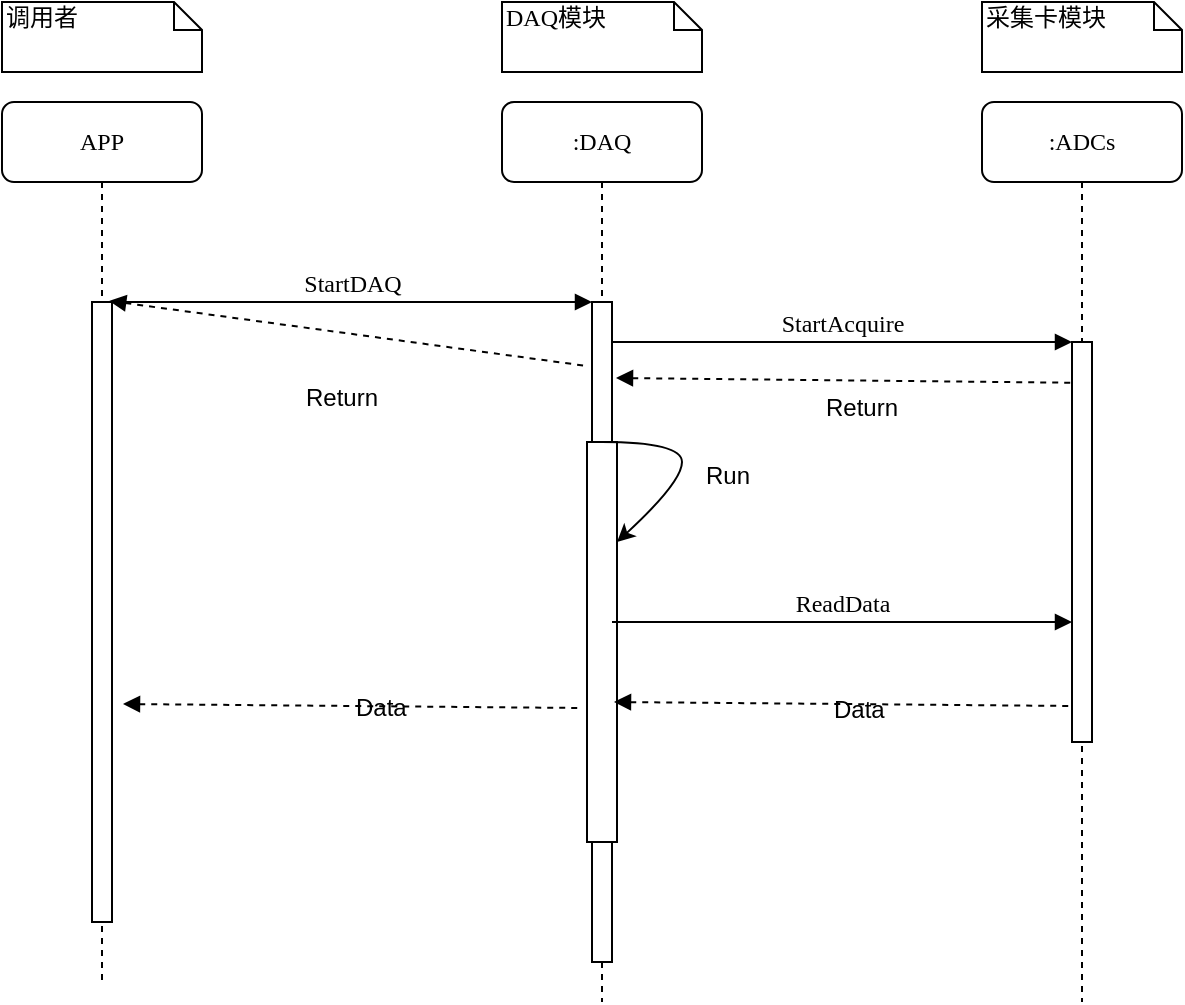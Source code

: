 <mxfile version="10.5.9" type="github"><diagram name="Page-1" id="13e1069c-82ec-6db2-03f1-153e76fe0fe0"><mxGraphModel dx="1302" dy="671" grid="1" gridSize="10" guides="1" tooltips="1" connect="1" arrows="1" fold="1" page="1" pageScale="1" pageWidth="1100" pageHeight="850" background="#ffffff" math="0" shadow="0"><root><mxCell id="0"/><mxCell id="1" parent="0"/><mxCell id="7baba1c4bc27f4b0-2" value=":DAQ" style="shape=umlLifeline;perimeter=lifelinePerimeter;whiteSpace=wrap;html=1;container=1;collapsible=0;recursiveResize=0;outlineConnect=0;rounded=1;shadow=0;comic=0;labelBackgroundColor=none;strokeColor=#000000;strokeWidth=1;fillColor=#FFFFFF;fontFamily=Verdana;fontSize=12;fontColor=#000000;align=center;" parent="1" vertex="1"><mxGeometry x="350" y="80" width="100" height="450" as="geometry"/></mxCell><mxCell id="7baba1c4bc27f4b0-10" value="" style="html=1;points=[];perimeter=orthogonalPerimeter;rounded=0;shadow=0;comic=0;labelBackgroundColor=none;strokeColor=#000000;strokeWidth=1;fillColor=#FFFFFF;fontFamily=Verdana;fontSize=12;fontColor=#000000;align=center;" parent="7baba1c4bc27f4b0-2" vertex="1"><mxGeometry x="45" y="100" width="10" height="330" as="geometry"/></mxCell><mxCell id="7baba1c4bc27f4b0-3" value=":ADCs" style="shape=umlLifeline;perimeter=lifelinePerimeter;whiteSpace=wrap;html=1;container=1;collapsible=0;recursiveResize=0;outlineConnect=0;rounded=1;shadow=0;comic=0;labelBackgroundColor=none;strokeColor=#000000;strokeWidth=1;fillColor=#FFFFFF;fontFamily=Verdana;fontSize=12;fontColor=#000000;align=center;" parent="1" vertex="1"><mxGeometry x="590" y="80" width="100" height="450" as="geometry"/></mxCell><mxCell id="7baba1c4bc27f4b0-13" value="" style="html=1;points=[];perimeter=orthogonalPerimeter;rounded=0;shadow=0;comic=0;labelBackgroundColor=none;strokeColor=#000000;strokeWidth=1;fillColor=#FFFFFF;fontFamily=Verdana;fontSize=12;fontColor=#000000;align=center;" parent="7baba1c4bc27f4b0-3" vertex="1"><mxGeometry x="45" y="120" width="10" height="200" as="geometry"/></mxCell><mxCell id="A0pg5nxh8vwBTdskbc_m-8" value="" style="endArrow=none;dashed=1;html=1;exitX=0.964;exitY=0.428;exitDx=0;exitDy=0;exitPerimeter=0;rounded=0;startArrow=block;startFill=1;entryX=0.148;entryY=0.102;entryDx=0;entryDy=0;entryPerimeter=0;" edge="1" parent="7baba1c4bc27f4b0-3" target="7baba1c4bc27f4b0-13"><mxGeometry width="50" height="50" relative="1" as="geometry"><mxPoint x="-183" y="138" as="sourcePoint"/><mxPoint x="40" y="142" as="targetPoint"/></mxGeometry></mxCell><mxCell id="7baba1c4bc27f4b0-8" value="APP&lt;br&gt;" style="shape=umlLifeline;perimeter=lifelinePerimeter;whiteSpace=wrap;html=1;container=1;collapsible=0;recursiveResize=0;outlineConnect=0;rounded=1;shadow=0;comic=0;labelBackgroundColor=none;strokeColor=#000000;strokeWidth=1;fillColor=#FFFFFF;fontFamily=Verdana;fontSize=12;fontColor=#000000;align=center;" parent="1" vertex="1"><mxGeometry x="100" y="80" width="100" height="440" as="geometry"/></mxCell><mxCell id="7baba1c4bc27f4b0-9" value="" style="html=1;points=[];perimeter=orthogonalPerimeter;rounded=0;shadow=0;comic=0;labelBackgroundColor=none;strokeColor=#000000;strokeWidth=1;fillColor=#FFFFFF;fontFamily=Verdana;fontSize=12;fontColor=#000000;align=center;" parent="7baba1c4bc27f4b0-8" vertex="1"><mxGeometry x="45" y="100" width="10" height="310" as="geometry"/></mxCell><mxCell id="7baba1c4bc27f4b0-11" value="StartDAQ" style="html=1;verticalAlign=bottom;endArrow=block;entryX=0;entryY=0;labelBackgroundColor=none;fontFamily=Verdana;fontSize=12;edgeStyle=elbowEdgeStyle;elbow=vertical;" parent="1" source="7baba1c4bc27f4b0-9" target="7baba1c4bc27f4b0-10" edge="1"><mxGeometry relative="1" as="geometry"><mxPoint x="220" y="190" as="sourcePoint"/></mxGeometry></mxCell><mxCell id="7baba1c4bc27f4b0-14" value="StartAcquire" style="html=1;verticalAlign=bottom;endArrow=block;entryX=0;entryY=0;labelBackgroundColor=none;fontFamily=Verdana;fontSize=12;edgeStyle=elbowEdgeStyle;elbow=vertical;" parent="1" source="7baba1c4bc27f4b0-10" target="7baba1c4bc27f4b0-13" edge="1"><mxGeometry relative="1" as="geometry"><mxPoint x="480" y="200" as="sourcePoint"/></mxGeometry></mxCell><mxCell id="7baba1c4bc27f4b0-40" value="调用者" style="shape=note;whiteSpace=wrap;html=1;size=14;verticalAlign=top;align=left;spacingTop=-6;rounded=0;shadow=0;comic=0;labelBackgroundColor=none;strokeColor=#000000;strokeWidth=1;fillColor=#FFFFFF;fontFamily=Verdana;fontSize=12;fontColor=#000000;" parent="1" vertex="1"><mxGeometry x="100" y="30" width="100" height="35" as="geometry"/></mxCell><mxCell id="7baba1c4bc27f4b0-41" value="DAQ模块" style="shape=note;whiteSpace=wrap;html=1;size=14;verticalAlign=top;align=left;spacingTop=-6;rounded=0;shadow=0;comic=0;labelBackgroundColor=none;strokeColor=#000000;strokeWidth=1;fillColor=#FFFFFF;fontFamily=Verdana;fontSize=12;fontColor=#000000;" parent="1" vertex="1"><mxGeometry x="350" y="30" width="100" height="35" as="geometry"/></mxCell><mxCell id="7baba1c4bc27f4b0-42" value="采集卡模块" style="shape=note;whiteSpace=wrap;html=1;size=14;verticalAlign=top;align=left;spacingTop=-6;rounded=0;shadow=0;comic=0;labelBackgroundColor=none;strokeColor=#000000;strokeWidth=1;fillColor=#FFFFFF;fontFamily=Verdana;fontSize=12;fontColor=#000000;" parent="1" vertex="1"><mxGeometry x="590" y="30" width="100" height="35" as="geometry"/></mxCell><mxCell id="A0pg5nxh8vwBTdskbc_m-1" value="" style="rounded=0;whiteSpace=wrap;html=1;" vertex="1" parent="1"><mxGeometry x="392.5" y="250" width="15" height="200" as="geometry"/></mxCell><mxCell id="A0pg5nxh8vwBTdskbc_m-10" value="" style="curved=1;endArrow=classic;html=1;entryX=1;entryY=0.25;entryDx=0;entryDy=0;exitX=0.5;exitY=0;exitDx=0;exitDy=0;exitPerimeter=0;" edge="1" parent="1" source="A0pg5nxh8vwBTdskbc_m-1" target="A0pg5nxh8vwBTdskbc_m-1"><mxGeometry width="50" height="50" relative="1" as="geometry"><mxPoint x="411" y="250" as="sourcePoint"/><mxPoint x="540" y="270" as="targetPoint"/><Array as="points"><mxPoint x="440" y="250"/><mxPoint x="440" y="270"/></Array></mxGeometry></mxCell><mxCell id="A0pg5nxh8vwBTdskbc_m-11" value="Run&lt;br&gt;" style="text;html=1;resizable=0;points=[];autosize=1;align=left;verticalAlign=top;spacingTop=-4;" vertex="1" parent="1"><mxGeometry x="450" y="257" width="40" height="10" as="geometry"/></mxCell><mxCell id="A0pg5nxh8vwBTdskbc_m-12" value="Return" style="text;html=1;resizable=0;points=[];autosize=1;align=left;verticalAlign=top;spacingTop=-4;" vertex="1" parent="1"><mxGeometry x="510" y="223" width="50" height="10" as="geometry"/></mxCell><mxCell id="A0pg5nxh8vwBTdskbc_m-13" value="" style="endArrow=none;dashed=1;html=1;exitX=0.536;exitY=0.226;exitDx=0;exitDy=0;exitPerimeter=0;rounded=0;startArrow=block;startFill=1;entryX=0.148;entryY=0.102;entryDx=0;entryDy=0;entryPerimeter=0;" edge="1" parent="1" source="7baba1c4bc27f4b0-8"><mxGeometry width="50" height="50" relative="1" as="geometry"><mxPoint x="163.5" y="210" as="sourcePoint"/><mxPoint x="392.5" y="212" as="targetPoint"/></mxGeometry></mxCell><mxCell id="A0pg5nxh8vwBTdskbc_m-14" value="Return" style="text;html=1;resizable=0;points=[];autosize=1;align=left;verticalAlign=top;spacingTop=-4;" vertex="1" parent="1"><mxGeometry x="250" y="218" width="50" height="10" as="geometry"/></mxCell><mxCell id="A0pg5nxh8vwBTdskbc_m-15" value="ReadData" style="html=1;verticalAlign=bottom;endArrow=block;entryX=0;entryY=0;labelBackgroundColor=none;fontFamily=Verdana;fontSize=12;edgeStyle=elbowEdgeStyle;elbow=vertical;" edge="1" parent="1"><mxGeometry relative="1" as="geometry"><mxPoint x="405" y="340" as="sourcePoint"/><mxPoint x="635" y="340" as="targetPoint"/></mxGeometry></mxCell><mxCell id="A0pg5nxh8vwBTdskbc_m-17" value="" style="endArrow=none;dashed=1;html=1;exitX=0.964;exitY=0.428;exitDx=0;exitDy=0;exitPerimeter=0;rounded=0;startArrow=block;startFill=1;entryX=0.148;entryY=0.102;entryDx=0;entryDy=0;entryPerimeter=0;" edge="1" parent="1"><mxGeometry width="50" height="50" relative="1" as="geometry"><mxPoint x="406" y="380" as="sourcePoint"/><mxPoint x="635" y="382" as="targetPoint"/></mxGeometry></mxCell><mxCell id="A0pg5nxh8vwBTdskbc_m-18" value="Data" style="text;html=1;resizable=0;points=[];autosize=1;align=left;verticalAlign=top;spacingTop=-4;" vertex="1" parent="1"><mxGeometry x="514" y="374" width="40" height="10" as="geometry"/></mxCell><mxCell id="A0pg5nxh8vwBTdskbc_m-19" value="" style="endArrow=none;dashed=1;html=1;exitX=0.964;exitY=0.428;exitDx=0;exitDy=0;exitPerimeter=0;rounded=0;startArrow=block;startFill=1;entryX=0.148;entryY=0.102;entryDx=0;entryDy=0;entryPerimeter=0;" edge="1" parent="1"><mxGeometry width="50" height="50" relative="1" as="geometry"><mxPoint x="160.5" y="381" as="sourcePoint"/><mxPoint x="389.5" y="383" as="targetPoint"/></mxGeometry></mxCell><mxCell id="A0pg5nxh8vwBTdskbc_m-20" value="Data" style="text;html=1;resizable=0;points=[];autosize=1;align=left;verticalAlign=top;spacingTop=-4;" vertex="1" parent="1"><mxGeometry x="275" y="373" width="40" height="10" as="geometry"/></mxCell></root></mxGraphModel></diagram></mxfile>
